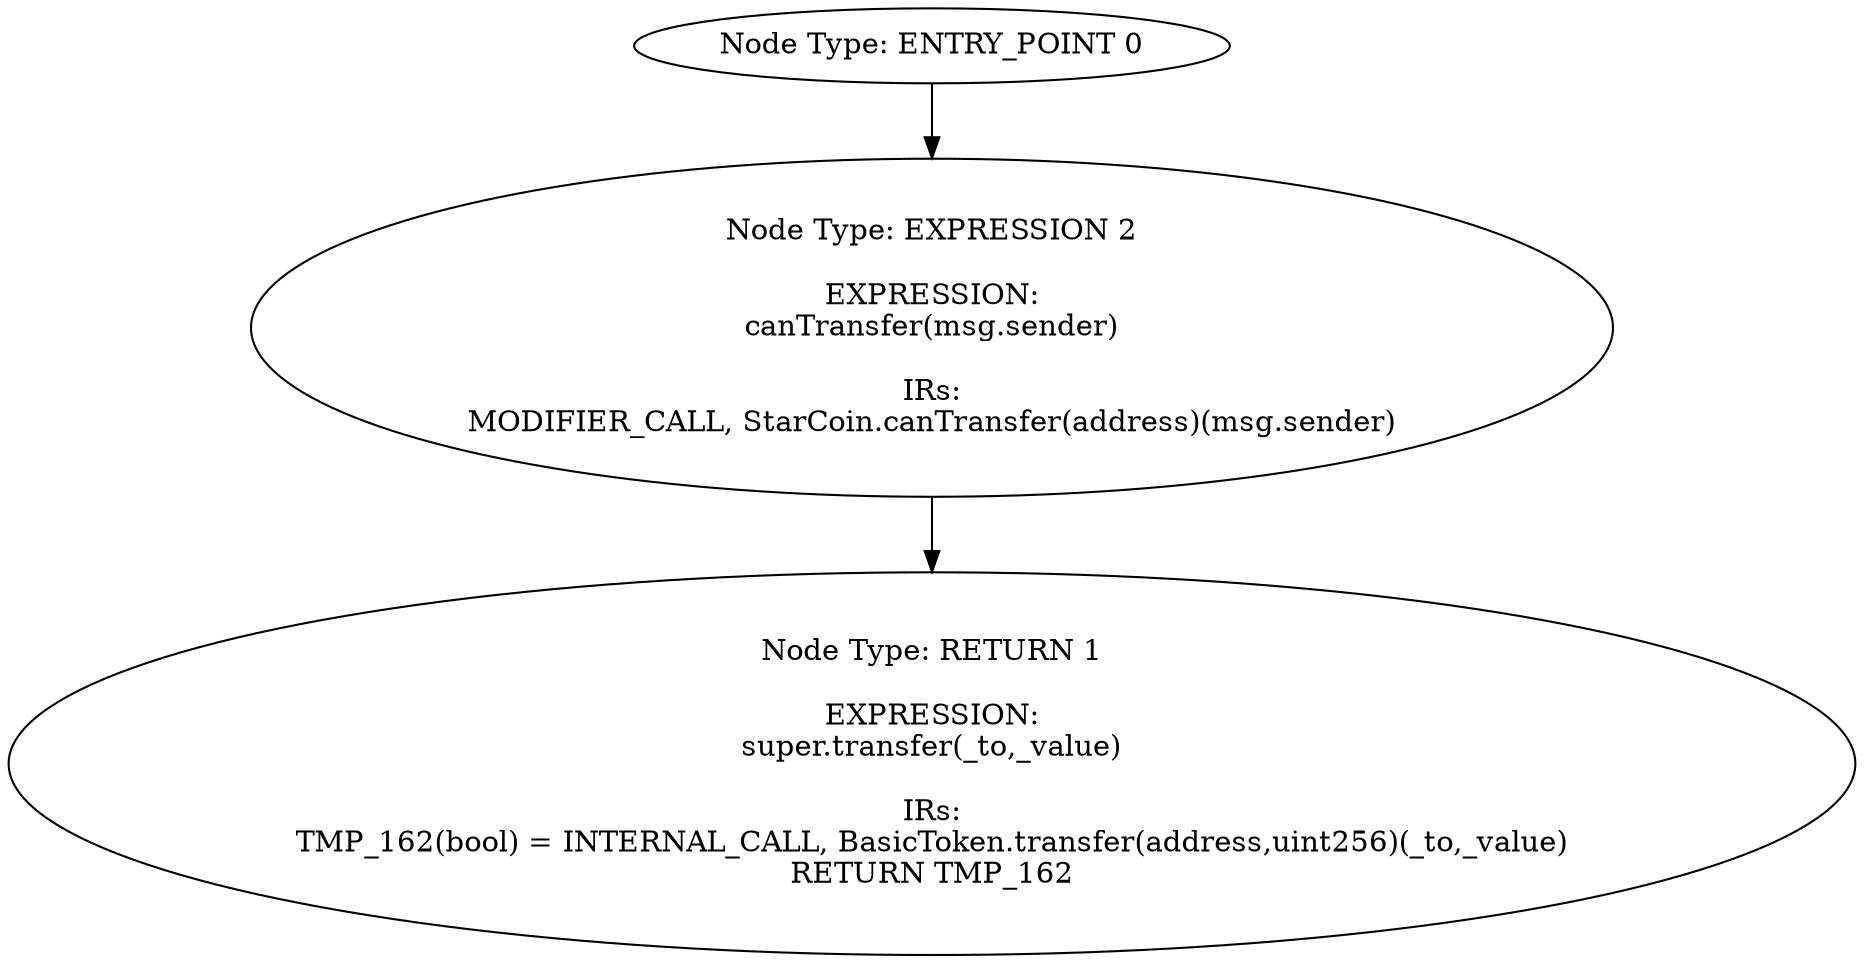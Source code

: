 digraph{
0[label="Node Type: ENTRY_POINT 0
"];
0->2;
1[label="Node Type: RETURN 1

EXPRESSION:
super.transfer(_to,_value)

IRs:
TMP_162(bool) = INTERNAL_CALL, BasicToken.transfer(address,uint256)(_to,_value)
RETURN TMP_162"];
2[label="Node Type: EXPRESSION 2

EXPRESSION:
canTransfer(msg.sender)

IRs:
MODIFIER_CALL, StarCoin.canTransfer(address)(msg.sender)"];
2->1;
}
